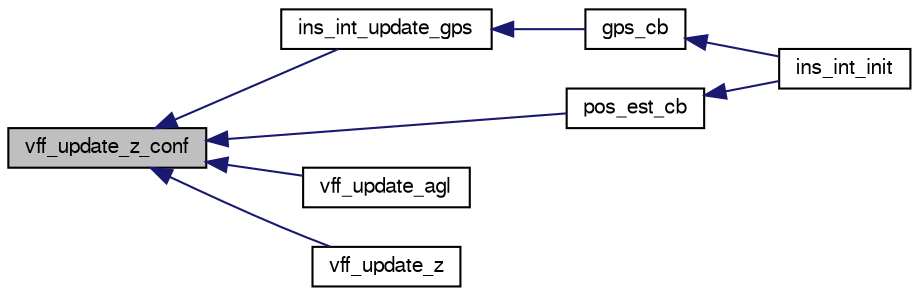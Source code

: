 digraph "vff_update_z_conf"
{
  edge [fontname="FreeSans",fontsize="10",labelfontname="FreeSans",labelfontsize="10"];
  node [fontname="FreeSans",fontsize="10",shape=record];
  rankdir="LR";
  Node1 [label="vff_update_z_conf",height=0.2,width=0.4,color="black", fillcolor="grey75", style="filled", fontcolor="black"];
  Node1 -> Node2 [dir="back",color="midnightblue",fontsize="10",style="solid",fontname="FreeSans"];
  Node2 [label="ins_int_update_gps",height=0.2,width=0.4,color="black", fillcolor="white", style="filled",URL="$ins__int_8h.html#a54df8c17ccf7a20d6ca09ad0b8f45db3"];
  Node2 -> Node3 [dir="back",color="midnightblue",fontsize="10",style="solid",fontname="FreeSans"];
  Node3 [label="gps_cb",height=0.2,width=0.4,color="black", fillcolor="white", style="filled",URL="$ins__int_8c.html#a1c1656ce80fe1f1ad49fea691164dbf8"];
  Node3 -> Node4 [dir="back",color="midnightblue",fontsize="10",style="solid",fontname="FreeSans"];
  Node4 [label="ins_int_init",height=0.2,width=0.4,color="black", fillcolor="white", style="filled",URL="$ins__int_8h.html#a6f47e4e65f9697a961c3bef79e9029e4"];
  Node1 -> Node5 [dir="back",color="midnightblue",fontsize="10",style="solid",fontname="FreeSans"];
  Node5 [label="pos_est_cb",height=0.2,width=0.4,color="black", fillcolor="white", style="filled",URL="$ins__int_8c.html#ad26e136ef8d38004d7479a6e3528623e"];
  Node5 -> Node4 [dir="back",color="midnightblue",fontsize="10",style="solid",fontname="FreeSans"];
  Node1 -> Node6 [dir="back",color="midnightblue",fontsize="10",style="solid",fontname="FreeSans"];
  Node6 [label="vff_update_agl",height=0.2,width=0.4,color="black", fillcolor="white", style="filled",URL="$vf__extended__float_8h.html#ac3d715948c276a502ac62ba7d3a278f5"];
  Node1 -> Node7 [dir="back",color="midnightblue",fontsize="10",style="solid",fontname="FreeSans"];
  Node7 [label="vff_update_z",height=0.2,width=0.4,color="black", fillcolor="white", style="filled",URL="$vf__extended__float_8h.html#a43ba970ac8015812427c9681be41100a"];
}
